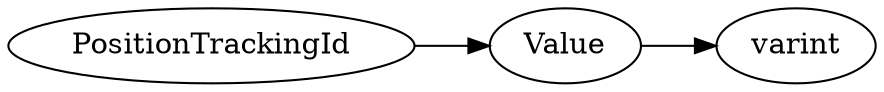 digraph "PositionTrackingId" {
rankdir = LR
4
4 -> 5
5 -> 6

4 [label="PositionTrackingId",comment="name: \"PositionTrackingId\", typeName: \"\", id: 4, branchId: 0, recurseId: -1, attributes: 0, notes: \"\""];
5 [label="Value",comment="name: \"Value\", typeName: \"\", id: 5, branchId: 0, recurseId: -1, attributes: 0, notes: \"\""];
6 [label="varint",comment="name: \"varint\", typeName: \"\", id: 6, branchId: 0, recurseId: -1, attributes: 512, notes: \"\""];
{ rank = max;6}

}
